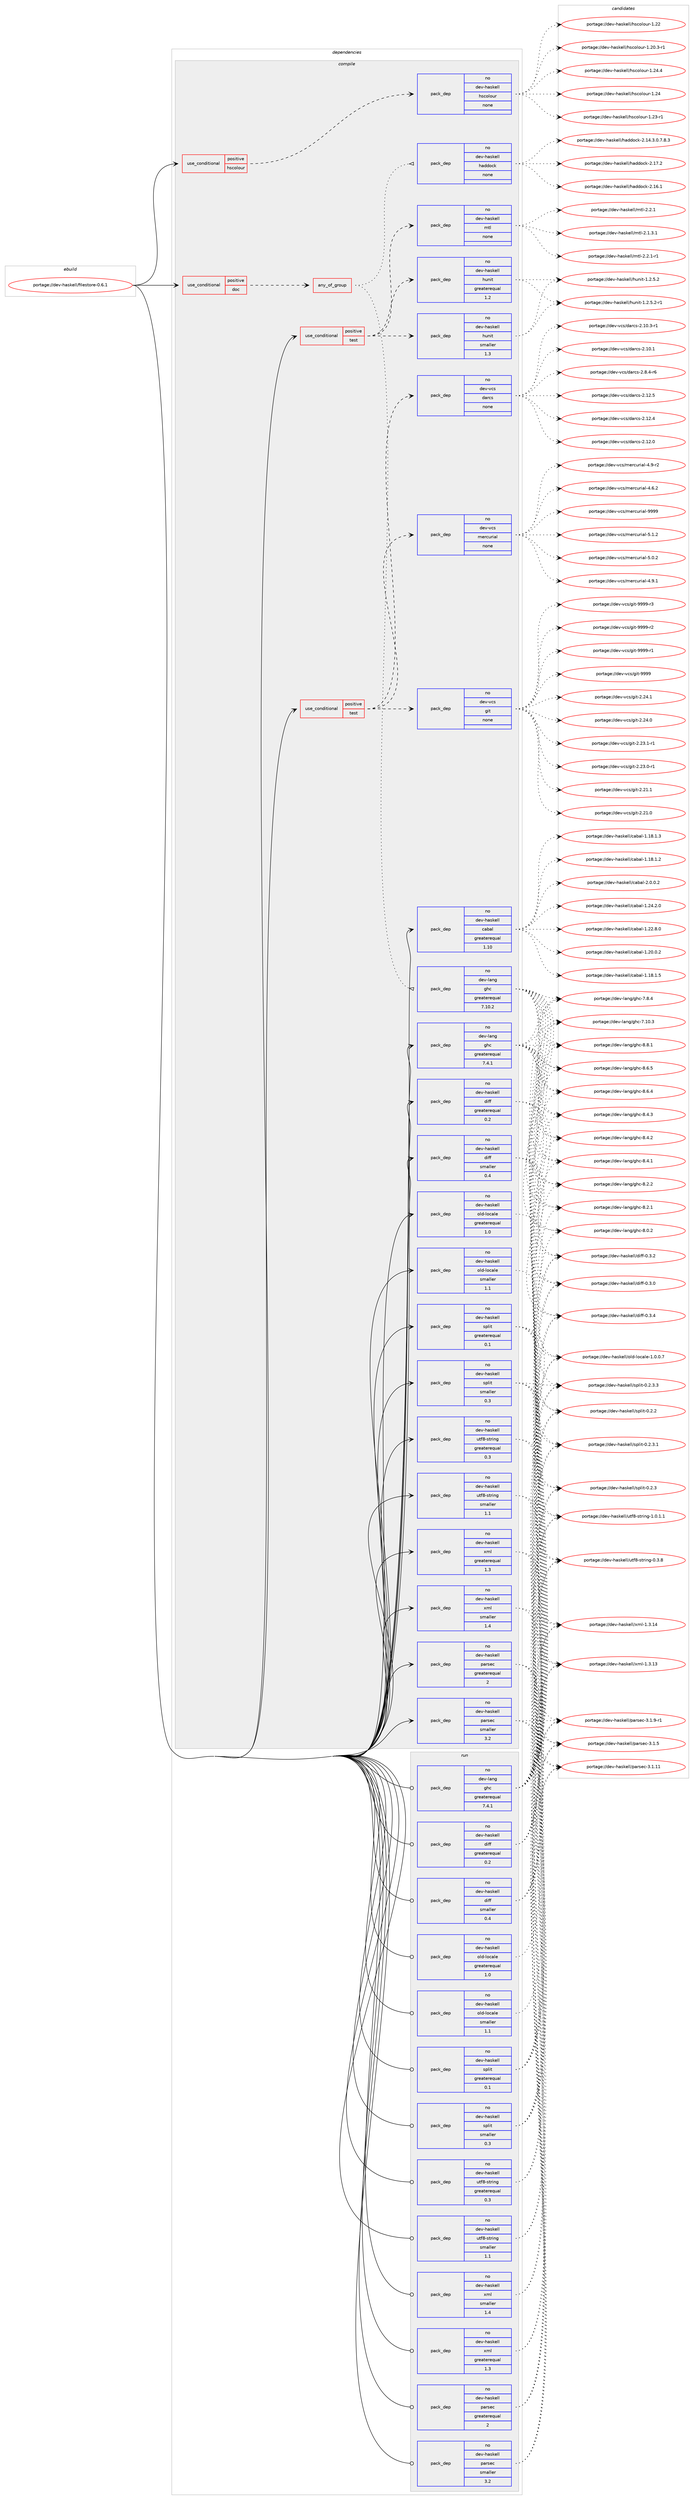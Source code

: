 digraph prolog {

# *************
# Graph options
# *************

newrank=true;
concentrate=true;
compound=true;
graph [rankdir=LR,fontname=Helvetica,fontsize=10,ranksep=1.5];#, ranksep=2.5, nodesep=0.2];
edge  [arrowhead=vee];
node  [fontname=Helvetica,fontsize=10];

# **********
# The ebuild
# **********

subgraph cluster_leftcol {
color=gray;
label=<<i>ebuild</i>>;
id [label="portage://dev-haskell/filestore-0.6.1", color=red, width=4, href="../dev-haskell/filestore-0.6.1.svg"];
}

# ****************
# The dependencies
# ****************

subgraph cluster_midcol {
color=gray;
label=<<i>dependencies</i>>;
subgraph cluster_compile {
fillcolor="#eeeeee";
style=filled;
label=<<i>compile</i>>;
subgraph cond133952 {
dependency562720 [label=<<TABLE BORDER="0" CELLBORDER="1" CELLSPACING="0" CELLPADDING="4"><TR><TD ROWSPAN="3" CELLPADDING="10">use_conditional</TD></TR><TR><TD>positive</TD></TR><TR><TD>doc</TD></TR></TABLE>>, shape=none, color=red];
subgraph any6444 {
dependency562721 [label=<<TABLE BORDER="0" CELLBORDER="1" CELLSPACING="0" CELLPADDING="4"><TR><TD CELLPADDING="10">any_of_group</TD></TR></TABLE>>, shape=none, color=red];subgraph pack422087 {
dependency562722 [label=<<TABLE BORDER="0" CELLBORDER="1" CELLSPACING="0" CELLPADDING="4" WIDTH="220"><TR><TD ROWSPAN="6" CELLPADDING="30">pack_dep</TD></TR><TR><TD WIDTH="110">no</TD></TR><TR><TD>dev-haskell</TD></TR><TR><TD>haddock</TD></TR><TR><TD>none</TD></TR><TR><TD></TD></TR></TABLE>>, shape=none, color=blue];
}
dependency562721:e -> dependency562722:w [weight=20,style="dotted",arrowhead="oinv"];
subgraph pack422088 {
dependency562723 [label=<<TABLE BORDER="0" CELLBORDER="1" CELLSPACING="0" CELLPADDING="4" WIDTH="220"><TR><TD ROWSPAN="6" CELLPADDING="30">pack_dep</TD></TR><TR><TD WIDTH="110">no</TD></TR><TR><TD>dev-lang</TD></TR><TR><TD>ghc</TD></TR><TR><TD>greaterequal</TD></TR><TR><TD>7.10.2</TD></TR></TABLE>>, shape=none, color=blue];
}
dependency562721:e -> dependency562723:w [weight=20,style="dotted",arrowhead="oinv"];
}
dependency562720:e -> dependency562721:w [weight=20,style="dashed",arrowhead="vee"];
}
id:e -> dependency562720:w [weight=20,style="solid",arrowhead="vee"];
subgraph cond133953 {
dependency562724 [label=<<TABLE BORDER="0" CELLBORDER="1" CELLSPACING="0" CELLPADDING="4"><TR><TD ROWSPAN="3" CELLPADDING="10">use_conditional</TD></TR><TR><TD>positive</TD></TR><TR><TD>hscolour</TD></TR></TABLE>>, shape=none, color=red];
subgraph pack422089 {
dependency562725 [label=<<TABLE BORDER="0" CELLBORDER="1" CELLSPACING="0" CELLPADDING="4" WIDTH="220"><TR><TD ROWSPAN="6" CELLPADDING="30">pack_dep</TD></TR><TR><TD WIDTH="110">no</TD></TR><TR><TD>dev-haskell</TD></TR><TR><TD>hscolour</TD></TR><TR><TD>none</TD></TR><TR><TD></TD></TR></TABLE>>, shape=none, color=blue];
}
dependency562724:e -> dependency562725:w [weight=20,style="dashed",arrowhead="vee"];
}
id:e -> dependency562724:w [weight=20,style="solid",arrowhead="vee"];
subgraph cond133954 {
dependency562726 [label=<<TABLE BORDER="0" CELLBORDER="1" CELLSPACING="0" CELLPADDING="4"><TR><TD ROWSPAN="3" CELLPADDING="10">use_conditional</TD></TR><TR><TD>positive</TD></TR><TR><TD>test</TD></TR></TABLE>>, shape=none, color=red];
subgraph pack422090 {
dependency562727 [label=<<TABLE BORDER="0" CELLBORDER="1" CELLSPACING="0" CELLPADDING="4" WIDTH="220"><TR><TD ROWSPAN="6" CELLPADDING="30">pack_dep</TD></TR><TR><TD WIDTH="110">no</TD></TR><TR><TD>dev-haskell</TD></TR><TR><TD>hunit</TD></TR><TR><TD>greaterequal</TD></TR><TR><TD>1.2</TD></TR></TABLE>>, shape=none, color=blue];
}
dependency562726:e -> dependency562727:w [weight=20,style="dashed",arrowhead="vee"];
subgraph pack422091 {
dependency562728 [label=<<TABLE BORDER="0" CELLBORDER="1" CELLSPACING="0" CELLPADDING="4" WIDTH="220"><TR><TD ROWSPAN="6" CELLPADDING="30">pack_dep</TD></TR><TR><TD WIDTH="110">no</TD></TR><TR><TD>dev-haskell</TD></TR><TR><TD>hunit</TD></TR><TR><TD>smaller</TD></TR><TR><TD>1.3</TD></TR></TABLE>>, shape=none, color=blue];
}
dependency562726:e -> dependency562728:w [weight=20,style="dashed",arrowhead="vee"];
subgraph pack422092 {
dependency562729 [label=<<TABLE BORDER="0" CELLBORDER="1" CELLSPACING="0" CELLPADDING="4" WIDTH="220"><TR><TD ROWSPAN="6" CELLPADDING="30">pack_dep</TD></TR><TR><TD WIDTH="110">no</TD></TR><TR><TD>dev-haskell</TD></TR><TR><TD>mtl</TD></TR><TR><TD>none</TD></TR><TR><TD></TD></TR></TABLE>>, shape=none, color=blue];
}
dependency562726:e -> dependency562729:w [weight=20,style="dashed",arrowhead="vee"];
}
id:e -> dependency562726:w [weight=20,style="solid",arrowhead="vee"];
subgraph cond133955 {
dependency562730 [label=<<TABLE BORDER="0" CELLBORDER="1" CELLSPACING="0" CELLPADDING="4"><TR><TD ROWSPAN="3" CELLPADDING="10">use_conditional</TD></TR><TR><TD>positive</TD></TR><TR><TD>test</TD></TR></TABLE>>, shape=none, color=red];
subgraph pack422093 {
dependency562731 [label=<<TABLE BORDER="0" CELLBORDER="1" CELLSPACING="0" CELLPADDING="4" WIDTH="220"><TR><TD ROWSPAN="6" CELLPADDING="30">pack_dep</TD></TR><TR><TD WIDTH="110">no</TD></TR><TR><TD>dev-vcs</TD></TR><TR><TD>darcs</TD></TR><TR><TD>none</TD></TR><TR><TD></TD></TR></TABLE>>, shape=none, color=blue];
}
dependency562730:e -> dependency562731:w [weight=20,style="dashed",arrowhead="vee"];
subgraph pack422094 {
dependency562732 [label=<<TABLE BORDER="0" CELLBORDER="1" CELLSPACING="0" CELLPADDING="4" WIDTH="220"><TR><TD ROWSPAN="6" CELLPADDING="30">pack_dep</TD></TR><TR><TD WIDTH="110">no</TD></TR><TR><TD>dev-vcs</TD></TR><TR><TD>git</TD></TR><TR><TD>none</TD></TR><TR><TD></TD></TR></TABLE>>, shape=none, color=blue];
}
dependency562730:e -> dependency562732:w [weight=20,style="dashed",arrowhead="vee"];
subgraph pack422095 {
dependency562733 [label=<<TABLE BORDER="0" CELLBORDER="1" CELLSPACING="0" CELLPADDING="4" WIDTH="220"><TR><TD ROWSPAN="6" CELLPADDING="30">pack_dep</TD></TR><TR><TD WIDTH="110">no</TD></TR><TR><TD>dev-vcs</TD></TR><TR><TD>mercurial</TD></TR><TR><TD>none</TD></TR><TR><TD></TD></TR></TABLE>>, shape=none, color=blue];
}
dependency562730:e -> dependency562733:w [weight=20,style="dashed",arrowhead="vee"];
}
id:e -> dependency562730:w [weight=20,style="solid",arrowhead="vee"];
subgraph pack422096 {
dependency562734 [label=<<TABLE BORDER="0" CELLBORDER="1" CELLSPACING="0" CELLPADDING="4" WIDTH="220"><TR><TD ROWSPAN="6" CELLPADDING="30">pack_dep</TD></TR><TR><TD WIDTH="110">no</TD></TR><TR><TD>dev-haskell</TD></TR><TR><TD>cabal</TD></TR><TR><TD>greaterequal</TD></TR><TR><TD>1.10</TD></TR></TABLE>>, shape=none, color=blue];
}
id:e -> dependency562734:w [weight=20,style="solid",arrowhead="vee"];
subgraph pack422097 {
dependency562735 [label=<<TABLE BORDER="0" CELLBORDER="1" CELLSPACING="0" CELLPADDING="4" WIDTH="220"><TR><TD ROWSPAN="6" CELLPADDING="30">pack_dep</TD></TR><TR><TD WIDTH="110">no</TD></TR><TR><TD>dev-haskell</TD></TR><TR><TD>diff</TD></TR><TR><TD>greaterequal</TD></TR><TR><TD>0.2</TD></TR></TABLE>>, shape=none, color=blue];
}
id:e -> dependency562735:w [weight=20,style="solid",arrowhead="vee"];
subgraph pack422098 {
dependency562736 [label=<<TABLE BORDER="0" CELLBORDER="1" CELLSPACING="0" CELLPADDING="4" WIDTH="220"><TR><TD ROWSPAN="6" CELLPADDING="30">pack_dep</TD></TR><TR><TD WIDTH="110">no</TD></TR><TR><TD>dev-haskell</TD></TR><TR><TD>diff</TD></TR><TR><TD>smaller</TD></TR><TR><TD>0.4</TD></TR></TABLE>>, shape=none, color=blue];
}
id:e -> dependency562736:w [weight=20,style="solid",arrowhead="vee"];
subgraph pack422099 {
dependency562737 [label=<<TABLE BORDER="0" CELLBORDER="1" CELLSPACING="0" CELLPADDING="4" WIDTH="220"><TR><TD ROWSPAN="6" CELLPADDING="30">pack_dep</TD></TR><TR><TD WIDTH="110">no</TD></TR><TR><TD>dev-haskell</TD></TR><TR><TD>old-locale</TD></TR><TR><TD>greaterequal</TD></TR><TR><TD>1.0</TD></TR></TABLE>>, shape=none, color=blue];
}
id:e -> dependency562737:w [weight=20,style="solid",arrowhead="vee"];
subgraph pack422100 {
dependency562738 [label=<<TABLE BORDER="0" CELLBORDER="1" CELLSPACING="0" CELLPADDING="4" WIDTH="220"><TR><TD ROWSPAN="6" CELLPADDING="30">pack_dep</TD></TR><TR><TD WIDTH="110">no</TD></TR><TR><TD>dev-haskell</TD></TR><TR><TD>old-locale</TD></TR><TR><TD>smaller</TD></TR><TR><TD>1.1</TD></TR></TABLE>>, shape=none, color=blue];
}
id:e -> dependency562738:w [weight=20,style="solid",arrowhead="vee"];
subgraph pack422101 {
dependency562739 [label=<<TABLE BORDER="0" CELLBORDER="1" CELLSPACING="0" CELLPADDING="4" WIDTH="220"><TR><TD ROWSPAN="6" CELLPADDING="30">pack_dep</TD></TR><TR><TD WIDTH="110">no</TD></TR><TR><TD>dev-haskell</TD></TR><TR><TD>parsec</TD></TR><TR><TD>greaterequal</TD></TR><TR><TD>2</TD></TR></TABLE>>, shape=none, color=blue];
}
id:e -> dependency562739:w [weight=20,style="solid",arrowhead="vee"];
subgraph pack422102 {
dependency562740 [label=<<TABLE BORDER="0" CELLBORDER="1" CELLSPACING="0" CELLPADDING="4" WIDTH="220"><TR><TD ROWSPAN="6" CELLPADDING="30">pack_dep</TD></TR><TR><TD WIDTH="110">no</TD></TR><TR><TD>dev-haskell</TD></TR><TR><TD>parsec</TD></TR><TR><TD>smaller</TD></TR><TR><TD>3.2</TD></TR></TABLE>>, shape=none, color=blue];
}
id:e -> dependency562740:w [weight=20,style="solid",arrowhead="vee"];
subgraph pack422103 {
dependency562741 [label=<<TABLE BORDER="0" CELLBORDER="1" CELLSPACING="0" CELLPADDING="4" WIDTH="220"><TR><TD ROWSPAN="6" CELLPADDING="30">pack_dep</TD></TR><TR><TD WIDTH="110">no</TD></TR><TR><TD>dev-haskell</TD></TR><TR><TD>split</TD></TR><TR><TD>greaterequal</TD></TR><TR><TD>0.1</TD></TR></TABLE>>, shape=none, color=blue];
}
id:e -> dependency562741:w [weight=20,style="solid",arrowhead="vee"];
subgraph pack422104 {
dependency562742 [label=<<TABLE BORDER="0" CELLBORDER="1" CELLSPACING="0" CELLPADDING="4" WIDTH="220"><TR><TD ROWSPAN="6" CELLPADDING="30">pack_dep</TD></TR><TR><TD WIDTH="110">no</TD></TR><TR><TD>dev-haskell</TD></TR><TR><TD>split</TD></TR><TR><TD>smaller</TD></TR><TR><TD>0.3</TD></TR></TABLE>>, shape=none, color=blue];
}
id:e -> dependency562742:w [weight=20,style="solid",arrowhead="vee"];
subgraph pack422105 {
dependency562743 [label=<<TABLE BORDER="0" CELLBORDER="1" CELLSPACING="0" CELLPADDING="4" WIDTH="220"><TR><TD ROWSPAN="6" CELLPADDING="30">pack_dep</TD></TR><TR><TD WIDTH="110">no</TD></TR><TR><TD>dev-haskell</TD></TR><TR><TD>utf8-string</TD></TR><TR><TD>greaterequal</TD></TR><TR><TD>0.3</TD></TR></TABLE>>, shape=none, color=blue];
}
id:e -> dependency562743:w [weight=20,style="solid",arrowhead="vee"];
subgraph pack422106 {
dependency562744 [label=<<TABLE BORDER="0" CELLBORDER="1" CELLSPACING="0" CELLPADDING="4" WIDTH="220"><TR><TD ROWSPAN="6" CELLPADDING="30">pack_dep</TD></TR><TR><TD WIDTH="110">no</TD></TR><TR><TD>dev-haskell</TD></TR><TR><TD>utf8-string</TD></TR><TR><TD>smaller</TD></TR><TR><TD>1.1</TD></TR></TABLE>>, shape=none, color=blue];
}
id:e -> dependency562744:w [weight=20,style="solid",arrowhead="vee"];
subgraph pack422107 {
dependency562745 [label=<<TABLE BORDER="0" CELLBORDER="1" CELLSPACING="0" CELLPADDING="4" WIDTH="220"><TR><TD ROWSPAN="6" CELLPADDING="30">pack_dep</TD></TR><TR><TD WIDTH="110">no</TD></TR><TR><TD>dev-haskell</TD></TR><TR><TD>xml</TD></TR><TR><TD>greaterequal</TD></TR><TR><TD>1.3</TD></TR></TABLE>>, shape=none, color=blue];
}
id:e -> dependency562745:w [weight=20,style="solid",arrowhead="vee"];
subgraph pack422108 {
dependency562746 [label=<<TABLE BORDER="0" CELLBORDER="1" CELLSPACING="0" CELLPADDING="4" WIDTH="220"><TR><TD ROWSPAN="6" CELLPADDING="30">pack_dep</TD></TR><TR><TD WIDTH="110">no</TD></TR><TR><TD>dev-haskell</TD></TR><TR><TD>xml</TD></TR><TR><TD>smaller</TD></TR><TR><TD>1.4</TD></TR></TABLE>>, shape=none, color=blue];
}
id:e -> dependency562746:w [weight=20,style="solid",arrowhead="vee"];
subgraph pack422109 {
dependency562747 [label=<<TABLE BORDER="0" CELLBORDER="1" CELLSPACING="0" CELLPADDING="4" WIDTH="220"><TR><TD ROWSPAN="6" CELLPADDING="30">pack_dep</TD></TR><TR><TD WIDTH="110">no</TD></TR><TR><TD>dev-lang</TD></TR><TR><TD>ghc</TD></TR><TR><TD>greaterequal</TD></TR><TR><TD>7.4.1</TD></TR></TABLE>>, shape=none, color=blue];
}
id:e -> dependency562747:w [weight=20,style="solid",arrowhead="vee"];
}
subgraph cluster_compileandrun {
fillcolor="#eeeeee";
style=filled;
label=<<i>compile and run</i>>;
}
subgraph cluster_run {
fillcolor="#eeeeee";
style=filled;
label=<<i>run</i>>;
subgraph pack422110 {
dependency562748 [label=<<TABLE BORDER="0" CELLBORDER="1" CELLSPACING="0" CELLPADDING="4" WIDTH="220"><TR><TD ROWSPAN="6" CELLPADDING="30">pack_dep</TD></TR><TR><TD WIDTH="110">no</TD></TR><TR><TD>dev-haskell</TD></TR><TR><TD>diff</TD></TR><TR><TD>greaterequal</TD></TR><TR><TD>0.2</TD></TR></TABLE>>, shape=none, color=blue];
}
id:e -> dependency562748:w [weight=20,style="solid",arrowhead="odot"];
subgraph pack422111 {
dependency562749 [label=<<TABLE BORDER="0" CELLBORDER="1" CELLSPACING="0" CELLPADDING="4" WIDTH="220"><TR><TD ROWSPAN="6" CELLPADDING="30">pack_dep</TD></TR><TR><TD WIDTH="110">no</TD></TR><TR><TD>dev-haskell</TD></TR><TR><TD>diff</TD></TR><TR><TD>smaller</TD></TR><TR><TD>0.4</TD></TR></TABLE>>, shape=none, color=blue];
}
id:e -> dependency562749:w [weight=20,style="solid",arrowhead="odot"];
subgraph pack422112 {
dependency562750 [label=<<TABLE BORDER="0" CELLBORDER="1" CELLSPACING="0" CELLPADDING="4" WIDTH="220"><TR><TD ROWSPAN="6" CELLPADDING="30">pack_dep</TD></TR><TR><TD WIDTH="110">no</TD></TR><TR><TD>dev-haskell</TD></TR><TR><TD>old-locale</TD></TR><TR><TD>greaterequal</TD></TR><TR><TD>1.0</TD></TR></TABLE>>, shape=none, color=blue];
}
id:e -> dependency562750:w [weight=20,style="solid",arrowhead="odot"];
subgraph pack422113 {
dependency562751 [label=<<TABLE BORDER="0" CELLBORDER="1" CELLSPACING="0" CELLPADDING="4" WIDTH="220"><TR><TD ROWSPAN="6" CELLPADDING="30">pack_dep</TD></TR><TR><TD WIDTH="110">no</TD></TR><TR><TD>dev-haskell</TD></TR><TR><TD>old-locale</TD></TR><TR><TD>smaller</TD></TR><TR><TD>1.1</TD></TR></TABLE>>, shape=none, color=blue];
}
id:e -> dependency562751:w [weight=20,style="solid",arrowhead="odot"];
subgraph pack422114 {
dependency562752 [label=<<TABLE BORDER="0" CELLBORDER="1" CELLSPACING="0" CELLPADDING="4" WIDTH="220"><TR><TD ROWSPAN="6" CELLPADDING="30">pack_dep</TD></TR><TR><TD WIDTH="110">no</TD></TR><TR><TD>dev-haskell</TD></TR><TR><TD>parsec</TD></TR><TR><TD>greaterequal</TD></TR><TR><TD>2</TD></TR></TABLE>>, shape=none, color=blue];
}
id:e -> dependency562752:w [weight=20,style="solid",arrowhead="odot"];
subgraph pack422115 {
dependency562753 [label=<<TABLE BORDER="0" CELLBORDER="1" CELLSPACING="0" CELLPADDING="4" WIDTH="220"><TR><TD ROWSPAN="6" CELLPADDING="30">pack_dep</TD></TR><TR><TD WIDTH="110">no</TD></TR><TR><TD>dev-haskell</TD></TR><TR><TD>parsec</TD></TR><TR><TD>smaller</TD></TR><TR><TD>3.2</TD></TR></TABLE>>, shape=none, color=blue];
}
id:e -> dependency562753:w [weight=20,style="solid",arrowhead="odot"];
subgraph pack422116 {
dependency562754 [label=<<TABLE BORDER="0" CELLBORDER="1" CELLSPACING="0" CELLPADDING="4" WIDTH="220"><TR><TD ROWSPAN="6" CELLPADDING="30">pack_dep</TD></TR><TR><TD WIDTH="110">no</TD></TR><TR><TD>dev-haskell</TD></TR><TR><TD>split</TD></TR><TR><TD>greaterequal</TD></TR><TR><TD>0.1</TD></TR></TABLE>>, shape=none, color=blue];
}
id:e -> dependency562754:w [weight=20,style="solid",arrowhead="odot"];
subgraph pack422117 {
dependency562755 [label=<<TABLE BORDER="0" CELLBORDER="1" CELLSPACING="0" CELLPADDING="4" WIDTH="220"><TR><TD ROWSPAN="6" CELLPADDING="30">pack_dep</TD></TR><TR><TD WIDTH="110">no</TD></TR><TR><TD>dev-haskell</TD></TR><TR><TD>split</TD></TR><TR><TD>smaller</TD></TR><TR><TD>0.3</TD></TR></TABLE>>, shape=none, color=blue];
}
id:e -> dependency562755:w [weight=20,style="solid",arrowhead="odot"];
subgraph pack422118 {
dependency562756 [label=<<TABLE BORDER="0" CELLBORDER="1" CELLSPACING="0" CELLPADDING="4" WIDTH="220"><TR><TD ROWSPAN="6" CELLPADDING="30">pack_dep</TD></TR><TR><TD WIDTH="110">no</TD></TR><TR><TD>dev-haskell</TD></TR><TR><TD>utf8-string</TD></TR><TR><TD>greaterequal</TD></TR><TR><TD>0.3</TD></TR></TABLE>>, shape=none, color=blue];
}
id:e -> dependency562756:w [weight=20,style="solid",arrowhead="odot"];
subgraph pack422119 {
dependency562757 [label=<<TABLE BORDER="0" CELLBORDER="1" CELLSPACING="0" CELLPADDING="4" WIDTH="220"><TR><TD ROWSPAN="6" CELLPADDING="30">pack_dep</TD></TR><TR><TD WIDTH="110">no</TD></TR><TR><TD>dev-haskell</TD></TR><TR><TD>utf8-string</TD></TR><TR><TD>smaller</TD></TR><TR><TD>1.1</TD></TR></TABLE>>, shape=none, color=blue];
}
id:e -> dependency562757:w [weight=20,style="solid",arrowhead="odot"];
subgraph pack422120 {
dependency562758 [label=<<TABLE BORDER="0" CELLBORDER="1" CELLSPACING="0" CELLPADDING="4" WIDTH="220"><TR><TD ROWSPAN="6" CELLPADDING="30">pack_dep</TD></TR><TR><TD WIDTH="110">no</TD></TR><TR><TD>dev-haskell</TD></TR><TR><TD>xml</TD></TR><TR><TD>greaterequal</TD></TR><TR><TD>1.3</TD></TR></TABLE>>, shape=none, color=blue];
}
id:e -> dependency562758:w [weight=20,style="solid",arrowhead="odot"];
subgraph pack422121 {
dependency562759 [label=<<TABLE BORDER="0" CELLBORDER="1" CELLSPACING="0" CELLPADDING="4" WIDTH="220"><TR><TD ROWSPAN="6" CELLPADDING="30">pack_dep</TD></TR><TR><TD WIDTH="110">no</TD></TR><TR><TD>dev-haskell</TD></TR><TR><TD>xml</TD></TR><TR><TD>smaller</TD></TR><TR><TD>1.4</TD></TR></TABLE>>, shape=none, color=blue];
}
id:e -> dependency562759:w [weight=20,style="solid",arrowhead="odot"];
subgraph pack422122 {
dependency562760 [label=<<TABLE BORDER="0" CELLBORDER="1" CELLSPACING="0" CELLPADDING="4" WIDTH="220"><TR><TD ROWSPAN="6" CELLPADDING="30">pack_dep</TD></TR><TR><TD WIDTH="110">no</TD></TR><TR><TD>dev-lang</TD></TR><TR><TD>ghc</TD></TR><TR><TD>greaterequal</TD></TR><TR><TD>7.4.1</TD></TR></TABLE>>, shape=none, color=blue];
}
id:e -> dependency562760:w [weight=20,style="solid",arrowhead="odot"];
}
}

# **************
# The candidates
# **************

subgraph cluster_choices {
rank=same;
color=gray;
label=<<i>candidates</i>>;

subgraph choice422087 {
color=black;
nodesep=1;
choice100101118451049711510710110810847104971001001119910745504649554650 [label="portage://dev-haskell/haddock-2.17.2", color=red, width=4,href="../dev-haskell/haddock-2.17.2.svg"];
choice100101118451049711510710110810847104971001001119910745504649544649 [label="portage://dev-haskell/haddock-2.16.1", color=red, width=4,href="../dev-haskell/haddock-2.16.1.svg"];
choice1001011184510497115107101108108471049710010011199107455046495246514648465546564651 [label="portage://dev-haskell/haddock-2.14.3.0.7.8.3", color=red, width=4,href="../dev-haskell/haddock-2.14.3.0.7.8.3.svg"];
dependency562722:e -> choice100101118451049711510710110810847104971001001119910745504649554650:w [style=dotted,weight="100"];
dependency562722:e -> choice100101118451049711510710110810847104971001001119910745504649544649:w [style=dotted,weight="100"];
dependency562722:e -> choice1001011184510497115107101108108471049710010011199107455046495246514648465546564651:w [style=dotted,weight="100"];
}
subgraph choice422088 {
color=black;
nodesep=1;
choice10010111845108971101034710310499455646564649 [label="portage://dev-lang/ghc-8.8.1", color=red, width=4,href="../dev-lang/ghc-8.8.1.svg"];
choice10010111845108971101034710310499455646544653 [label="portage://dev-lang/ghc-8.6.5", color=red, width=4,href="../dev-lang/ghc-8.6.5.svg"];
choice10010111845108971101034710310499455646544652 [label="portage://dev-lang/ghc-8.6.4", color=red, width=4,href="../dev-lang/ghc-8.6.4.svg"];
choice10010111845108971101034710310499455646524651 [label="portage://dev-lang/ghc-8.4.3", color=red, width=4,href="../dev-lang/ghc-8.4.3.svg"];
choice10010111845108971101034710310499455646524650 [label="portage://dev-lang/ghc-8.4.2", color=red, width=4,href="../dev-lang/ghc-8.4.2.svg"];
choice10010111845108971101034710310499455646524649 [label="portage://dev-lang/ghc-8.4.1", color=red, width=4,href="../dev-lang/ghc-8.4.1.svg"];
choice10010111845108971101034710310499455646504650 [label="portage://dev-lang/ghc-8.2.2", color=red, width=4,href="../dev-lang/ghc-8.2.2.svg"];
choice10010111845108971101034710310499455646504649 [label="portage://dev-lang/ghc-8.2.1", color=red, width=4,href="../dev-lang/ghc-8.2.1.svg"];
choice10010111845108971101034710310499455646484650 [label="portage://dev-lang/ghc-8.0.2", color=red, width=4,href="../dev-lang/ghc-8.0.2.svg"];
choice10010111845108971101034710310499455546564652 [label="portage://dev-lang/ghc-7.8.4", color=red, width=4,href="../dev-lang/ghc-7.8.4.svg"];
choice1001011184510897110103471031049945554649484651 [label="portage://dev-lang/ghc-7.10.3", color=red, width=4,href="../dev-lang/ghc-7.10.3.svg"];
dependency562723:e -> choice10010111845108971101034710310499455646564649:w [style=dotted,weight="100"];
dependency562723:e -> choice10010111845108971101034710310499455646544653:w [style=dotted,weight="100"];
dependency562723:e -> choice10010111845108971101034710310499455646544652:w [style=dotted,weight="100"];
dependency562723:e -> choice10010111845108971101034710310499455646524651:w [style=dotted,weight="100"];
dependency562723:e -> choice10010111845108971101034710310499455646524650:w [style=dotted,weight="100"];
dependency562723:e -> choice10010111845108971101034710310499455646524649:w [style=dotted,weight="100"];
dependency562723:e -> choice10010111845108971101034710310499455646504650:w [style=dotted,weight="100"];
dependency562723:e -> choice10010111845108971101034710310499455646504649:w [style=dotted,weight="100"];
dependency562723:e -> choice10010111845108971101034710310499455646484650:w [style=dotted,weight="100"];
dependency562723:e -> choice10010111845108971101034710310499455546564652:w [style=dotted,weight="100"];
dependency562723:e -> choice1001011184510897110103471031049945554649484651:w [style=dotted,weight="100"];
}
subgraph choice422089 {
color=black;
nodesep=1;
choice1001011184510497115107101108108471041159911110811111711445494650524652 [label="portage://dev-haskell/hscolour-1.24.4", color=red, width=4,href="../dev-haskell/hscolour-1.24.4.svg"];
choice100101118451049711510710110810847104115991111081111171144549465052 [label="portage://dev-haskell/hscolour-1.24", color=red, width=4,href="../dev-haskell/hscolour-1.24.svg"];
choice1001011184510497115107101108108471041159911110811111711445494650514511449 [label="portage://dev-haskell/hscolour-1.23-r1", color=red, width=4,href="../dev-haskell/hscolour-1.23-r1.svg"];
choice100101118451049711510710110810847104115991111081111171144549465050 [label="portage://dev-haskell/hscolour-1.22", color=red, width=4,href="../dev-haskell/hscolour-1.22.svg"];
choice10010111845104971151071011081084710411599111108111117114454946504846514511449 [label="portage://dev-haskell/hscolour-1.20.3-r1", color=red, width=4,href="../dev-haskell/hscolour-1.20.3-r1.svg"];
dependency562725:e -> choice1001011184510497115107101108108471041159911110811111711445494650524652:w [style=dotted,weight="100"];
dependency562725:e -> choice100101118451049711510710110810847104115991111081111171144549465052:w [style=dotted,weight="100"];
dependency562725:e -> choice1001011184510497115107101108108471041159911110811111711445494650514511449:w [style=dotted,weight="100"];
dependency562725:e -> choice100101118451049711510710110810847104115991111081111171144549465050:w [style=dotted,weight="100"];
dependency562725:e -> choice10010111845104971151071011081084710411599111108111117114454946504846514511449:w [style=dotted,weight="100"];
}
subgraph choice422090 {
color=black;
nodesep=1;
choice10010111845104971151071011081084710411711010511645494650465346504511449 [label="portage://dev-haskell/hunit-1.2.5.2-r1", color=red, width=4,href="../dev-haskell/hunit-1.2.5.2-r1.svg"];
choice1001011184510497115107101108108471041171101051164549465046534650 [label="portage://dev-haskell/hunit-1.2.5.2", color=red, width=4,href="../dev-haskell/hunit-1.2.5.2.svg"];
dependency562727:e -> choice10010111845104971151071011081084710411711010511645494650465346504511449:w [style=dotted,weight="100"];
dependency562727:e -> choice1001011184510497115107101108108471041171101051164549465046534650:w [style=dotted,weight="100"];
}
subgraph choice422091 {
color=black;
nodesep=1;
choice10010111845104971151071011081084710411711010511645494650465346504511449 [label="portage://dev-haskell/hunit-1.2.5.2-r1", color=red, width=4,href="../dev-haskell/hunit-1.2.5.2-r1.svg"];
choice1001011184510497115107101108108471041171101051164549465046534650 [label="portage://dev-haskell/hunit-1.2.5.2", color=red, width=4,href="../dev-haskell/hunit-1.2.5.2.svg"];
dependency562728:e -> choice10010111845104971151071011081084710411711010511645494650465346504511449:w [style=dotted,weight="100"];
dependency562728:e -> choice1001011184510497115107101108108471041171101051164549465046534650:w [style=dotted,weight="100"];
}
subgraph choice422092 {
color=black;
nodesep=1;
choice1001011184510497115107101108108471091161084550465046494511449 [label="portage://dev-haskell/mtl-2.2.1-r1", color=red, width=4,href="../dev-haskell/mtl-2.2.1-r1.svg"];
choice100101118451049711510710110810847109116108455046504649 [label="portage://dev-haskell/mtl-2.2.1", color=red, width=4,href="../dev-haskell/mtl-2.2.1.svg"];
choice1001011184510497115107101108108471091161084550464946514649 [label="portage://dev-haskell/mtl-2.1.3.1", color=red, width=4,href="../dev-haskell/mtl-2.1.3.1.svg"];
dependency562729:e -> choice1001011184510497115107101108108471091161084550465046494511449:w [style=dotted,weight="100"];
dependency562729:e -> choice100101118451049711510710110810847109116108455046504649:w [style=dotted,weight="100"];
dependency562729:e -> choice1001011184510497115107101108108471091161084550464946514649:w [style=dotted,weight="100"];
}
subgraph choice422093 {
color=black;
nodesep=1;
choice10010111845118991154710097114991154550465646524511454 [label="portage://dev-vcs/darcs-2.8.4-r6", color=red, width=4,href="../dev-vcs/darcs-2.8.4-r6.svg"];
choice100101118451189911547100971149911545504649504653 [label="portage://dev-vcs/darcs-2.12.5", color=red, width=4,href="../dev-vcs/darcs-2.12.5.svg"];
choice100101118451189911547100971149911545504649504652 [label="portage://dev-vcs/darcs-2.12.4", color=red, width=4,href="../dev-vcs/darcs-2.12.4.svg"];
choice100101118451189911547100971149911545504649504648 [label="portage://dev-vcs/darcs-2.12.0", color=red, width=4,href="../dev-vcs/darcs-2.12.0.svg"];
choice1001011184511899115471009711499115455046494846514511449 [label="portage://dev-vcs/darcs-2.10.3-r1", color=red, width=4,href="../dev-vcs/darcs-2.10.3-r1.svg"];
choice100101118451189911547100971149911545504649484649 [label="portage://dev-vcs/darcs-2.10.1", color=red, width=4,href="../dev-vcs/darcs-2.10.1.svg"];
dependency562731:e -> choice10010111845118991154710097114991154550465646524511454:w [style=dotted,weight="100"];
dependency562731:e -> choice100101118451189911547100971149911545504649504653:w [style=dotted,weight="100"];
dependency562731:e -> choice100101118451189911547100971149911545504649504652:w [style=dotted,weight="100"];
dependency562731:e -> choice100101118451189911547100971149911545504649504648:w [style=dotted,weight="100"];
dependency562731:e -> choice1001011184511899115471009711499115455046494846514511449:w [style=dotted,weight="100"];
dependency562731:e -> choice100101118451189911547100971149911545504649484649:w [style=dotted,weight="100"];
}
subgraph choice422094 {
color=black;
nodesep=1;
choice10010111845118991154710310511645575757574511451 [label="portage://dev-vcs/git-9999-r3", color=red, width=4,href="../dev-vcs/git-9999-r3.svg"];
choice10010111845118991154710310511645575757574511450 [label="portage://dev-vcs/git-9999-r2", color=red, width=4,href="../dev-vcs/git-9999-r2.svg"];
choice10010111845118991154710310511645575757574511449 [label="portage://dev-vcs/git-9999-r1", color=red, width=4,href="../dev-vcs/git-9999-r1.svg"];
choice1001011184511899115471031051164557575757 [label="portage://dev-vcs/git-9999", color=red, width=4,href="../dev-vcs/git-9999.svg"];
choice10010111845118991154710310511645504650524649 [label="portage://dev-vcs/git-2.24.1", color=red, width=4,href="../dev-vcs/git-2.24.1.svg"];
choice10010111845118991154710310511645504650524648 [label="portage://dev-vcs/git-2.24.0", color=red, width=4,href="../dev-vcs/git-2.24.0.svg"];
choice100101118451189911547103105116455046505146494511449 [label="portage://dev-vcs/git-2.23.1-r1", color=red, width=4,href="../dev-vcs/git-2.23.1-r1.svg"];
choice100101118451189911547103105116455046505146484511449 [label="portage://dev-vcs/git-2.23.0-r1", color=red, width=4,href="../dev-vcs/git-2.23.0-r1.svg"];
choice10010111845118991154710310511645504650494649 [label="portage://dev-vcs/git-2.21.1", color=red, width=4,href="../dev-vcs/git-2.21.1.svg"];
choice10010111845118991154710310511645504650494648 [label="portage://dev-vcs/git-2.21.0", color=red, width=4,href="../dev-vcs/git-2.21.0.svg"];
dependency562732:e -> choice10010111845118991154710310511645575757574511451:w [style=dotted,weight="100"];
dependency562732:e -> choice10010111845118991154710310511645575757574511450:w [style=dotted,weight="100"];
dependency562732:e -> choice10010111845118991154710310511645575757574511449:w [style=dotted,weight="100"];
dependency562732:e -> choice1001011184511899115471031051164557575757:w [style=dotted,weight="100"];
dependency562732:e -> choice10010111845118991154710310511645504650524649:w [style=dotted,weight="100"];
dependency562732:e -> choice10010111845118991154710310511645504650524648:w [style=dotted,weight="100"];
dependency562732:e -> choice100101118451189911547103105116455046505146494511449:w [style=dotted,weight="100"];
dependency562732:e -> choice100101118451189911547103105116455046505146484511449:w [style=dotted,weight="100"];
dependency562732:e -> choice10010111845118991154710310511645504650494649:w [style=dotted,weight="100"];
dependency562732:e -> choice10010111845118991154710310511645504650494648:w [style=dotted,weight="100"];
}
subgraph choice422095 {
color=black;
nodesep=1;
choice10010111845118991154710910111499117114105971084557575757 [label="portage://dev-vcs/mercurial-9999", color=red, width=4,href="../dev-vcs/mercurial-9999.svg"];
choice1001011184511899115471091011149911711410597108455346494650 [label="portage://dev-vcs/mercurial-5.1.2", color=red, width=4,href="../dev-vcs/mercurial-5.1.2.svg"];
choice1001011184511899115471091011149911711410597108455346484650 [label="portage://dev-vcs/mercurial-5.0.2", color=red, width=4,href="../dev-vcs/mercurial-5.0.2.svg"];
choice1001011184511899115471091011149911711410597108455246574649 [label="portage://dev-vcs/mercurial-4.9.1", color=red, width=4,href="../dev-vcs/mercurial-4.9.1.svg"];
choice1001011184511899115471091011149911711410597108455246574511450 [label="portage://dev-vcs/mercurial-4.9-r2", color=red, width=4,href="../dev-vcs/mercurial-4.9-r2.svg"];
choice1001011184511899115471091011149911711410597108455246544650 [label="portage://dev-vcs/mercurial-4.6.2", color=red, width=4,href="../dev-vcs/mercurial-4.6.2.svg"];
dependency562733:e -> choice10010111845118991154710910111499117114105971084557575757:w [style=dotted,weight="100"];
dependency562733:e -> choice1001011184511899115471091011149911711410597108455346494650:w [style=dotted,weight="100"];
dependency562733:e -> choice1001011184511899115471091011149911711410597108455346484650:w [style=dotted,weight="100"];
dependency562733:e -> choice1001011184511899115471091011149911711410597108455246574649:w [style=dotted,weight="100"];
dependency562733:e -> choice1001011184511899115471091011149911711410597108455246574511450:w [style=dotted,weight="100"];
dependency562733:e -> choice1001011184511899115471091011149911711410597108455246544650:w [style=dotted,weight="100"];
}
subgraph choice422096 {
color=black;
nodesep=1;
choice100101118451049711510710110810847999798971084550464846484650 [label="portage://dev-haskell/cabal-2.0.0.2", color=red, width=4,href="../dev-haskell/cabal-2.0.0.2.svg"];
choice10010111845104971151071011081084799979897108454946505246504648 [label="portage://dev-haskell/cabal-1.24.2.0", color=red, width=4,href="../dev-haskell/cabal-1.24.2.0.svg"];
choice10010111845104971151071011081084799979897108454946505046564648 [label="portage://dev-haskell/cabal-1.22.8.0", color=red, width=4,href="../dev-haskell/cabal-1.22.8.0.svg"];
choice10010111845104971151071011081084799979897108454946504846484650 [label="portage://dev-haskell/cabal-1.20.0.2", color=red, width=4,href="../dev-haskell/cabal-1.20.0.2.svg"];
choice10010111845104971151071011081084799979897108454946495646494653 [label="portage://dev-haskell/cabal-1.18.1.5", color=red, width=4,href="../dev-haskell/cabal-1.18.1.5.svg"];
choice10010111845104971151071011081084799979897108454946495646494651 [label="portage://dev-haskell/cabal-1.18.1.3", color=red, width=4,href="../dev-haskell/cabal-1.18.1.3.svg"];
choice10010111845104971151071011081084799979897108454946495646494650 [label="portage://dev-haskell/cabal-1.18.1.2", color=red, width=4,href="../dev-haskell/cabal-1.18.1.2.svg"];
dependency562734:e -> choice100101118451049711510710110810847999798971084550464846484650:w [style=dotted,weight="100"];
dependency562734:e -> choice10010111845104971151071011081084799979897108454946505246504648:w [style=dotted,weight="100"];
dependency562734:e -> choice10010111845104971151071011081084799979897108454946505046564648:w [style=dotted,weight="100"];
dependency562734:e -> choice10010111845104971151071011081084799979897108454946504846484650:w [style=dotted,weight="100"];
dependency562734:e -> choice10010111845104971151071011081084799979897108454946495646494653:w [style=dotted,weight="100"];
dependency562734:e -> choice10010111845104971151071011081084799979897108454946495646494651:w [style=dotted,weight="100"];
dependency562734:e -> choice10010111845104971151071011081084799979897108454946495646494650:w [style=dotted,weight="100"];
}
subgraph choice422097 {
color=black;
nodesep=1;
choice100101118451049711510710110810847100105102102454846514652 [label="portage://dev-haskell/diff-0.3.4", color=red, width=4,href="../dev-haskell/diff-0.3.4.svg"];
choice100101118451049711510710110810847100105102102454846514650 [label="portage://dev-haskell/diff-0.3.2", color=red, width=4,href="../dev-haskell/diff-0.3.2.svg"];
choice100101118451049711510710110810847100105102102454846514648 [label="portage://dev-haskell/diff-0.3.0", color=red, width=4,href="../dev-haskell/diff-0.3.0.svg"];
dependency562735:e -> choice100101118451049711510710110810847100105102102454846514652:w [style=dotted,weight="100"];
dependency562735:e -> choice100101118451049711510710110810847100105102102454846514650:w [style=dotted,weight="100"];
dependency562735:e -> choice100101118451049711510710110810847100105102102454846514648:w [style=dotted,weight="100"];
}
subgraph choice422098 {
color=black;
nodesep=1;
choice100101118451049711510710110810847100105102102454846514652 [label="portage://dev-haskell/diff-0.3.4", color=red, width=4,href="../dev-haskell/diff-0.3.4.svg"];
choice100101118451049711510710110810847100105102102454846514650 [label="portage://dev-haskell/diff-0.3.2", color=red, width=4,href="../dev-haskell/diff-0.3.2.svg"];
choice100101118451049711510710110810847100105102102454846514648 [label="portage://dev-haskell/diff-0.3.0", color=red, width=4,href="../dev-haskell/diff-0.3.0.svg"];
dependency562736:e -> choice100101118451049711510710110810847100105102102454846514652:w [style=dotted,weight="100"];
dependency562736:e -> choice100101118451049711510710110810847100105102102454846514650:w [style=dotted,weight="100"];
dependency562736:e -> choice100101118451049711510710110810847100105102102454846514648:w [style=dotted,weight="100"];
}
subgraph choice422099 {
color=black;
nodesep=1;
choice1001011184510497115107101108108471111081004510811199971081014549464846484655 [label="portage://dev-haskell/old-locale-1.0.0.7", color=red, width=4,href="../dev-haskell/old-locale-1.0.0.7.svg"];
dependency562737:e -> choice1001011184510497115107101108108471111081004510811199971081014549464846484655:w [style=dotted,weight="100"];
}
subgraph choice422100 {
color=black;
nodesep=1;
choice1001011184510497115107101108108471111081004510811199971081014549464846484655 [label="portage://dev-haskell/old-locale-1.0.0.7", color=red, width=4,href="../dev-haskell/old-locale-1.0.0.7.svg"];
dependency562738:e -> choice1001011184510497115107101108108471111081004510811199971081014549464846484655:w [style=dotted,weight="100"];
}
subgraph choice422101 {
color=black;
nodesep=1;
choice10010111845104971151071011081084711297114115101994551464946574511449 [label="portage://dev-haskell/parsec-3.1.9-r1", color=red, width=4,href="../dev-haskell/parsec-3.1.9-r1.svg"];
choice1001011184510497115107101108108471129711411510199455146494653 [label="portage://dev-haskell/parsec-3.1.5", color=red, width=4,href="../dev-haskell/parsec-3.1.5.svg"];
choice100101118451049711510710110810847112971141151019945514649464949 [label="portage://dev-haskell/parsec-3.1.11", color=red, width=4,href="../dev-haskell/parsec-3.1.11.svg"];
dependency562739:e -> choice10010111845104971151071011081084711297114115101994551464946574511449:w [style=dotted,weight="100"];
dependency562739:e -> choice1001011184510497115107101108108471129711411510199455146494653:w [style=dotted,weight="100"];
dependency562739:e -> choice100101118451049711510710110810847112971141151019945514649464949:w [style=dotted,weight="100"];
}
subgraph choice422102 {
color=black;
nodesep=1;
choice10010111845104971151071011081084711297114115101994551464946574511449 [label="portage://dev-haskell/parsec-3.1.9-r1", color=red, width=4,href="../dev-haskell/parsec-3.1.9-r1.svg"];
choice1001011184510497115107101108108471129711411510199455146494653 [label="portage://dev-haskell/parsec-3.1.5", color=red, width=4,href="../dev-haskell/parsec-3.1.5.svg"];
choice100101118451049711510710110810847112971141151019945514649464949 [label="portage://dev-haskell/parsec-3.1.11", color=red, width=4,href="../dev-haskell/parsec-3.1.11.svg"];
dependency562740:e -> choice10010111845104971151071011081084711297114115101994551464946574511449:w [style=dotted,weight="100"];
dependency562740:e -> choice1001011184510497115107101108108471129711411510199455146494653:w [style=dotted,weight="100"];
dependency562740:e -> choice100101118451049711510710110810847112971141151019945514649464949:w [style=dotted,weight="100"];
}
subgraph choice422103 {
color=black;
nodesep=1;
choice1001011184510497115107101108108471151121081051164548465046514651 [label="portage://dev-haskell/split-0.2.3.3", color=red, width=4,href="../dev-haskell/split-0.2.3.3.svg"];
choice1001011184510497115107101108108471151121081051164548465046514649 [label="portage://dev-haskell/split-0.2.3.1", color=red, width=4,href="../dev-haskell/split-0.2.3.1.svg"];
choice100101118451049711510710110810847115112108105116454846504651 [label="portage://dev-haskell/split-0.2.3", color=red, width=4,href="../dev-haskell/split-0.2.3.svg"];
choice100101118451049711510710110810847115112108105116454846504650 [label="portage://dev-haskell/split-0.2.2", color=red, width=4,href="../dev-haskell/split-0.2.2.svg"];
dependency562741:e -> choice1001011184510497115107101108108471151121081051164548465046514651:w [style=dotted,weight="100"];
dependency562741:e -> choice1001011184510497115107101108108471151121081051164548465046514649:w [style=dotted,weight="100"];
dependency562741:e -> choice100101118451049711510710110810847115112108105116454846504651:w [style=dotted,weight="100"];
dependency562741:e -> choice100101118451049711510710110810847115112108105116454846504650:w [style=dotted,weight="100"];
}
subgraph choice422104 {
color=black;
nodesep=1;
choice1001011184510497115107101108108471151121081051164548465046514651 [label="portage://dev-haskell/split-0.2.3.3", color=red, width=4,href="../dev-haskell/split-0.2.3.3.svg"];
choice1001011184510497115107101108108471151121081051164548465046514649 [label="portage://dev-haskell/split-0.2.3.1", color=red, width=4,href="../dev-haskell/split-0.2.3.1.svg"];
choice100101118451049711510710110810847115112108105116454846504651 [label="portage://dev-haskell/split-0.2.3", color=red, width=4,href="../dev-haskell/split-0.2.3.svg"];
choice100101118451049711510710110810847115112108105116454846504650 [label="portage://dev-haskell/split-0.2.2", color=red, width=4,href="../dev-haskell/split-0.2.2.svg"];
dependency562742:e -> choice1001011184510497115107101108108471151121081051164548465046514651:w [style=dotted,weight="100"];
dependency562742:e -> choice1001011184510497115107101108108471151121081051164548465046514649:w [style=dotted,weight="100"];
dependency562742:e -> choice100101118451049711510710110810847115112108105116454846504651:w [style=dotted,weight="100"];
dependency562742:e -> choice100101118451049711510710110810847115112108105116454846504650:w [style=dotted,weight="100"];
}
subgraph choice422105 {
color=black;
nodesep=1;
choice10010111845104971151071011081084711711610256451151161141051101034549464846494649 [label="portage://dev-haskell/utf8-string-1.0.1.1", color=red, width=4,href="../dev-haskell/utf8-string-1.0.1.1.svg"];
choice1001011184510497115107101108108471171161025645115116114105110103454846514656 [label="portage://dev-haskell/utf8-string-0.3.8", color=red, width=4,href="../dev-haskell/utf8-string-0.3.8.svg"];
dependency562743:e -> choice10010111845104971151071011081084711711610256451151161141051101034549464846494649:w [style=dotted,weight="100"];
dependency562743:e -> choice1001011184510497115107101108108471171161025645115116114105110103454846514656:w [style=dotted,weight="100"];
}
subgraph choice422106 {
color=black;
nodesep=1;
choice10010111845104971151071011081084711711610256451151161141051101034549464846494649 [label="portage://dev-haskell/utf8-string-1.0.1.1", color=red, width=4,href="../dev-haskell/utf8-string-1.0.1.1.svg"];
choice1001011184510497115107101108108471171161025645115116114105110103454846514656 [label="portage://dev-haskell/utf8-string-0.3.8", color=red, width=4,href="../dev-haskell/utf8-string-0.3.8.svg"];
dependency562744:e -> choice10010111845104971151071011081084711711610256451151161141051101034549464846494649:w [style=dotted,weight="100"];
dependency562744:e -> choice1001011184510497115107101108108471171161025645115116114105110103454846514656:w [style=dotted,weight="100"];
}
subgraph choice422107 {
color=black;
nodesep=1;
choice10010111845104971151071011081084712010910845494651464952 [label="portage://dev-haskell/xml-1.3.14", color=red, width=4,href="../dev-haskell/xml-1.3.14.svg"];
choice10010111845104971151071011081084712010910845494651464951 [label="portage://dev-haskell/xml-1.3.13", color=red, width=4,href="../dev-haskell/xml-1.3.13.svg"];
dependency562745:e -> choice10010111845104971151071011081084712010910845494651464952:w [style=dotted,weight="100"];
dependency562745:e -> choice10010111845104971151071011081084712010910845494651464951:w [style=dotted,weight="100"];
}
subgraph choice422108 {
color=black;
nodesep=1;
choice10010111845104971151071011081084712010910845494651464952 [label="portage://dev-haskell/xml-1.3.14", color=red, width=4,href="../dev-haskell/xml-1.3.14.svg"];
choice10010111845104971151071011081084712010910845494651464951 [label="portage://dev-haskell/xml-1.3.13", color=red, width=4,href="../dev-haskell/xml-1.3.13.svg"];
dependency562746:e -> choice10010111845104971151071011081084712010910845494651464952:w [style=dotted,weight="100"];
dependency562746:e -> choice10010111845104971151071011081084712010910845494651464951:w [style=dotted,weight="100"];
}
subgraph choice422109 {
color=black;
nodesep=1;
choice10010111845108971101034710310499455646564649 [label="portage://dev-lang/ghc-8.8.1", color=red, width=4,href="../dev-lang/ghc-8.8.1.svg"];
choice10010111845108971101034710310499455646544653 [label="portage://dev-lang/ghc-8.6.5", color=red, width=4,href="../dev-lang/ghc-8.6.5.svg"];
choice10010111845108971101034710310499455646544652 [label="portage://dev-lang/ghc-8.6.4", color=red, width=4,href="../dev-lang/ghc-8.6.4.svg"];
choice10010111845108971101034710310499455646524651 [label="portage://dev-lang/ghc-8.4.3", color=red, width=4,href="../dev-lang/ghc-8.4.3.svg"];
choice10010111845108971101034710310499455646524650 [label="portage://dev-lang/ghc-8.4.2", color=red, width=4,href="../dev-lang/ghc-8.4.2.svg"];
choice10010111845108971101034710310499455646524649 [label="portage://dev-lang/ghc-8.4.1", color=red, width=4,href="../dev-lang/ghc-8.4.1.svg"];
choice10010111845108971101034710310499455646504650 [label="portage://dev-lang/ghc-8.2.2", color=red, width=4,href="../dev-lang/ghc-8.2.2.svg"];
choice10010111845108971101034710310499455646504649 [label="portage://dev-lang/ghc-8.2.1", color=red, width=4,href="../dev-lang/ghc-8.2.1.svg"];
choice10010111845108971101034710310499455646484650 [label="portage://dev-lang/ghc-8.0.2", color=red, width=4,href="../dev-lang/ghc-8.0.2.svg"];
choice10010111845108971101034710310499455546564652 [label="portage://dev-lang/ghc-7.8.4", color=red, width=4,href="../dev-lang/ghc-7.8.4.svg"];
choice1001011184510897110103471031049945554649484651 [label="portage://dev-lang/ghc-7.10.3", color=red, width=4,href="../dev-lang/ghc-7.10.3.svg"];
dependency562747:e -> choice10010111845108971101034710310499455646564649:w [style=dotted,weight="100"];
dependency562747:e -> choice10010111845108971101034710310499455646544653:w [style=dotted,weight="100"];
dependency562747:e -> choice10010111845108971101034710310499455646544652:w [style=dotted,weight="100"];
dependency562747:e -> choice10010111845108971101034710310499455646524651:w [style=dotted,weight="100"];
dependency562747:e -> choice10010111845108971101034710310499455646524650:w [style=dotted,weight="100"];
dependency562747:e -> choice10010111845108971101034710310499455646524649:w [style=dotted,weight="100"];
dependency562747:e -> choice10010111845108971101034710310499455646504650:w [style=dotted,weight="100"];
dependency562747:e -> choice10010111845108971101034710310499455646504649:w [style=dotted,weight="100"];
dependency562747:e -> choice10010111845108971101034710310499455646484650:w [style=dotted,weight="100"];
dependency562747:e -> choice10010111845108971101034710310499455546564652:w [style=dotted,weight="100"];
dependency562747:e -> choice1001011184510897110103471031049945554649484651:w [style=dotted,weight="100"];
}
subgraph choice422110 {
color=black;
nodesep=1;
choice100101118451049711510710110810847100105102102454846514652 [label="portage://dev-haskell/diff-0.3.4", color=red, width=4,href="../dev-haskell/diff-0.3.4.svg"];
choice100101118451049711510710110810847100105102102454846514650 [label="portage://dev-haskell/diff-0.3.2", color=red, width=4,href="../dev-haskell/diff-0.3.2.svg"];
choice100101118451049711510710110810847100105102102454846514648 [label="portage://dev-haskell/diff-0.3.0", color=red, width=4,href="../dev-haskell/diff-0.3.0.svg"];
dependency562748:e -> choice100101118451049711510710110810847100105102102454846514652:w [style=dotted,weight="100"];
dependency562748:e -> choice100101118451049711510710110810847100105102102454846514650:w [style=dotted,weight="100"];
dependency562748:e -> choice100101118451049711510710110810847100105102102454846514648:w [style=dotted,weight="100"];
}
subgraph choice422111 {
color=black;
nodesep=1;
choice100101118451049711510710110810847100105102102454846514652 [label="portage://dev-haskell/diff-0.3.4", color=red, width=4,href="../dev-haskell/diff-0.3.4.svg"];
choice100101118451049711510710110810847100105102102454846514650 [label="portage://dev-haskell/diff-0.3.2", color=red, width=4,href="../dev-haskell/diff-0.3.2.svg"];
choice100101118451049711510710110810847100105102102454846514648 [label="portage://dev-haskell/diff-0.3.0", color=red, width=4,href="../dev-haskell/diff-0.3.0.svg"];
dependency562749:e -> choice100101118451049711510710110810847100105102102454846514652:w [style=dotted,weight="100"];
dependency562749:e -> choice100101118451049711510710110810847100105102102454846514650:w [style=dotted,weight="100"];
dependency562749:e -> choice100101118451049711510710110810847100105102102454846514648:w [style=dotted,weight="100"];
}
subgraph choice422112 {
color=black;
nodesep=1;
choice1001011184510497115107101108108471111081004510811199971081014549464846484655 [label="portage://dev-haskell/old-locale-1.0.0.7", color=red, width=4,href="../dev-haskell/old-locale-1.0.0.7.svg"];
dependency562750:e -> choice1001011184510497115107101108108471111081004510811199971081014549464846484655:w [style=dotted,weight="100"];
}
subgraph choice422113 {
color=black;
nodesep=1;
choice1001011184510497115107101108108471111081004510811199971081014549464846484655 [label="portage://dev-haskell/old-locale-1.0.0.7", color=red, width=4,href="../dev-haskell/old-locale-1.0.0.7.svg"];
dependency562751:e -> choice1001011184510497115107101108108471111081004510811199971081014549464846484655:w [style=dotted,weight="100"];
}
subgraph choice422114 {
color=black;
nodesep=1;
choice10010111845104971151071011081084711297114115101994551464946574511449 [label="portage://dev-haskell/parsec-3.1.9-r1", color=red, width=4,href="../dev-haskell/parsec-3.1.9-r1.svg"];
choice1001011184510497115107101108108471129711411510199455146494653 [label="portage://dev-haskell/parsec-3.1.5", color=red, width=4,href="../dev-haskell/parsec-3.1.5.svg"];
choice100101118451049711510710110810847112971141151019945514649464949 [label="portage://dev-haskell/parsec-3.1.11", color=red, width=4,href="../dev-haskell/parsec-3.1.11.svg"];
dependency562752:e -> choice10010111845104971151071011081084711297114115101994551464946574511449:w [style=dotted,weight="100"];
dependency562752:e -> choice1001011184510497115107101108108471129711411510199455146494653:w [style=dotted,weight="100"];
dependency562752:e -> choice100101118451049711510710110810847112971141151019945514649464949:w [style=dotted,weight="100"];
}
subgraph choice422115 {
color=black;
nodesep=1;
choice10010111845104971151071011081084711297114115101994551464946574511449 [label="portage://dev-haskell/parsec-3.1.9-r1", color=red, width=4,href="../dev-haskell/parsec-3.1.9-r1.svg"];
choice1001011184510497115107101108108471129711411510199455146494653 [label="portage://dev-haskell/parsec-3.1.5", color=red, width=4,href="../dev-haskell/parsec-3.1.5.svg"];
choice100101118451049711510710110810847112971141151019945514649464949 [label="portage://dev-haskell/parsec-3.1.11", color=red, width=4,href="../dev-haskell/parsec-3.1.11.svg"];
dependency562753:e -> choice10010111845104971151071011081084711297114115101994551464946574511449:w [style=dotted,weight="100"];
dependency562753:e -> choice1001011184510497115107101108108471129711411510199455146494653:w [style=dotted,weight="100"];
dependency562753:e -> choice100101118451049711510710110810847112971141151019945514649464949:w [style=dotted,weight="100"];
}
subgraph choice422116 {
color=black;
nodesep=1;
choice1001011184510497115107101108108471151121081051164548465046514651 [label="portage://dev-haskell/split-0.2.3.3", color=red, width=4,href="../dev-haskell/split-0.2.3.3.svg"];
choice1001011184510497115107101108108471151121081051164548465046514649 [label="portage://dev-haskell/split-0.2.3.1", color=red, width=4,href="../dev-haskell/split-0.2.3.1.svg"];
choice100101118451049711510710110810847115112108105116454846504651 [label="portage://dev-haskell/split-0.2.3", color=red, width=4,href="../dev-haskell/split-0.2.3.svg"];
choice100101118451049711510710110810847115112108105116454846504650 [label="portage://dev-haskell/split-0.2.2", color=red, width=4,href="../dev-haskell/split-0.2.2.svg"];
dependency562754:e -> choice1001011184510497115107101108108471151121081051164548465046514651:w [style=dotted,weight="100"];
dependency562754:e -> choice1001011184510497115107101108108471151121081051164548465046514649:w [style=dotted,weight="100"];
dependency562754:e -> choice100101118451049711510710110810847115112108105116454846504651:w [style=dotted,weight="100"];
dependency562754:e -> choice100101118451049711510710110810847115112108105116454846504650:w [style=dotted,weight="100"];
}
subgraph choice422117 {
color=black;
nodesep=1;
choice1001011184510497115107101108108471151121081051164548465046514651 [label="portage://dev-haskell/split-0.2.3.3", color=red, width=4,href="../dev-haskell/split-0.2.3.3.svg"];
choice1001011184510497115107101108108471151121081051164548465046514649 [label="portage://dev-haskell/split-0.2.3.1", color=red, width=4,href="../dev-haskell/split-0.2.3.1.svg"];
choice100101118451049711510710110810847115112108105116454846504651 [label="portage://dev-haskell/split-0.2.3", color=red, width=4,href="../dev-haskell/split-0.2.3.svg"];
choice100101118451049711510710110810847115112108105116454846504650 [label="portage://dev-haskell/split-0.2.2", color=red, width=4,href="../dev-haskell/split-0.2.2.svg"];
dependency562755:e -> choice1001011184510497115107101108108471151121081051164548465046514651:w [style=dotted,weight="100"];
dependency562755:e -> choice1001011184510497115107101108108471151121081051164548465046514649:w [style=dotted,weight="100"];
dependency562755:e -> choice100101118451049711510710110810847115112108105116454846504651:w [style=dotted,weight="100"];
dependency562755:e -> choice100101118451049711510710110810847115112108105116454846504650:w [style=dotted,weight="100"];
}
subgraph choice422118 {
color=black;
nodesep=1;
choice10010111845104971151071011081084711711610256451151161141051101034549464846494649 [label="portage://dev-haskell/utf8-string-1.0.1.1", color=red, width=4,href="../dev-haskell/utf8-string-1.0.1.1.svg"];
choice1001011184510497115107101108108471171161025645115116114105110103454846514656 [label="portage://dev-haskell/utf8-string-0.3.8", color=red, width=4,href="../dev-haskell/utf8-string-0.3.8.svg"];
dependency562756:e -> choice10010111845104971151071011081084711711610256451151161141051101034549464846494649:w [style=dotted,weight="100"];
dependency562756:e -> choice1001011184510497115107101108108471171161025645115116114105110103454846514656:w [style=dotted,weight="100"];
}
subgraph choice422119 {
color=black;
nodesep=1;
choice10010111845104971151071011081084711711610256451151161141051101034549464846494649 [label="portage://dev-haskell/utf8-string-1.0.1.1", color=red, width=4,href="../dev-haskell/utf8-string-1.0.1.1.svg"];
choice1001011184510497115107101108108471171161025645115116114105110103454846514656 [label="portage://dev-haskell/utf8-string-0.3.8", color=red, width=4,href="../dev-haskell/utf8-string-0.3.8.svg"];
dependency562757:e -> choice10010111845104971151071011081084711711610256451151161141051101034549464846494649:w [style=dotted,weight="100"];
dependency562757:e -> choice1001011184510497115107101108108471171161025645115116114105110103454846514656:w [style=dotted,weight="100"];
}
subgraph choice422120 {
color=black;
nodesep=1;
choice10010111845104971151071011081084712010910845494651464952 [label="portage://dev-haskell/xml-1.3.14", color=red, width=4,href="../dev-haskell/xml-1.3.14.svg"];
choice10010111845104971151071011081084712010910845494651464951 [label="portage://dev-haskell/xml-1.3.13", color=red, width=4,href="../dev-haskell/xml-1.3.13.svg"];
dependency562758:e -> choice10010111845104971151071011081084712010910845494651464952:w [style=dotted,weight="100"];
dependency562758:e -> choice10010111845104971151071011081084712010910845494651464951:w [style=dotted,weight="100"];
}
subgraph choice422121 {
color=black;
nodesep=1;
choice10010111845104971151071011081084712010910845494651464952 [label="portage://dev-haskell/xml-1.3.14", color=red, width=4,href="../dev-haskell/xml-1.3.14.svg"];
choice10010111845104971151071011081084712010910845494651464951 [label="portage://dev-haskell/xml-1.3.13", color=red, width=4,href="../dev-haskell/xml-1.3.13.svg"];
dependency562759:e -> choice10010111845104971151071011081084712010910845494651464952:w [style=dotted,weight="100"];
dependency562759:e -> choice10010111845104971151071011081084712010910845494651464951:w [style=dotted,weight="100"];
}
subgraph choice422122 {
color=black;
nodesep=1;
choice10010111845108971101034710310499455646564649 [label="portage://dev-lang/ghc-8.8.1", color=red, width=4,href="../dev-lang/ghc-8.8.1.svg"];
choice10010111845108971101034710310499455646544653 [label="portage://dev-lang/ghc-8.6.5", color=red, width=4,href="../dev-lang/ghc-8.6.5.svg"];
choice10010111845108971101034710310499455646544652 [label="portage://dev-lang/ghc-8.6.4", color=red, width=4,href="../dev-lang/ghc-8.6.4.svg"];
choice10010111845108971101034710310499455646524651 [label="portage://dev-lang/ghc-8.4.3", color=red, width=4,href="../dev-lang/ghc-8.4.3.svg"];
choice10010111845108971101034710310499455646524650 [label="portage://dev-lang/ghc-8.4.2", color=red, width=4,href="../dev-lang/ghc-8.4.2.svg"];
choice10010111845108971101034710310499455646524649 [label="portage://dev-lang/ghc-8.4.1", color=red, width=4,href="../dev-lang/ghc-8.4.1.svg"];
choice10010111845108971101034710310499455646504650 [label="portage://dev-lang/ghc-8.2.2", color=red, width=4,href="../dev-lang/ghc-8.2.2.svg"];
choice10010111845108971101034710310499455646504649 [label="portage://dev-lang/ghc-8.2.1", color=red, width=4,href="../dev-lang/ghc-8.2.1.svg"];
choice10010111845108971101034710310499455646484650 [label="portage://dev-lang/ghc-8.0.2", color=red, width=4,href="../dev-lang/ghc-8.0.2.svg"];
choice10010111845108971101034710310499455546564652 [label="portage://dev-lang/ghc-7.8.4", color=red, width=4,href="../dev-lang/ghc-7.8.4.svg"];
choice1001011184510897110103471031049945554649484651 [label="portage://dev-lang/ghc-7.10.3", color=red, width=4,href="../dev-lang/ghc-7.10.3.svg"];
dependency562760:e -> choice10010111845108971101034710310499455646564649:w [style=dotted,weight="100"];
dependency562760:e -> choice10010111845108971101034710310499455646544653:w [style=dotted,weight="100"];
dependency562760:e -> choice10010111845108971101034710310499455646544652:w [style=dotted,weight="100"];
dependency562760:e -> choice10010111845108971101034710310499455646524651:w [style=dotted,weight="100"];
dependency562760:e -> choice10010111845108971101034710310499455646524650:w [style=dotted,weight="100"];
dependency562760:e -> choice10010111845108971101034710310499455646524649:w [style=dotted,weight="100"];
dependency562760:e -> choice10010111845108971101034710310499455646504650:w [style=dotted,weight="100"];
dependency562760:e -> choice10010111845108971101034710310499455646504649:w [style=dotted,weight="100"];
dependency562760:e -> choice10010111845108971101034710310499455646484650:w [style=dotted,weight="100"];
dependency562760:e -> choice10010111845108971101034710310499455546564652:w [style=dotted,weight="100"];
dependency562760:e -> choice1001011184510897110103471031049945554649484651:w [style=dotted,weight="100"];
}
}

}
